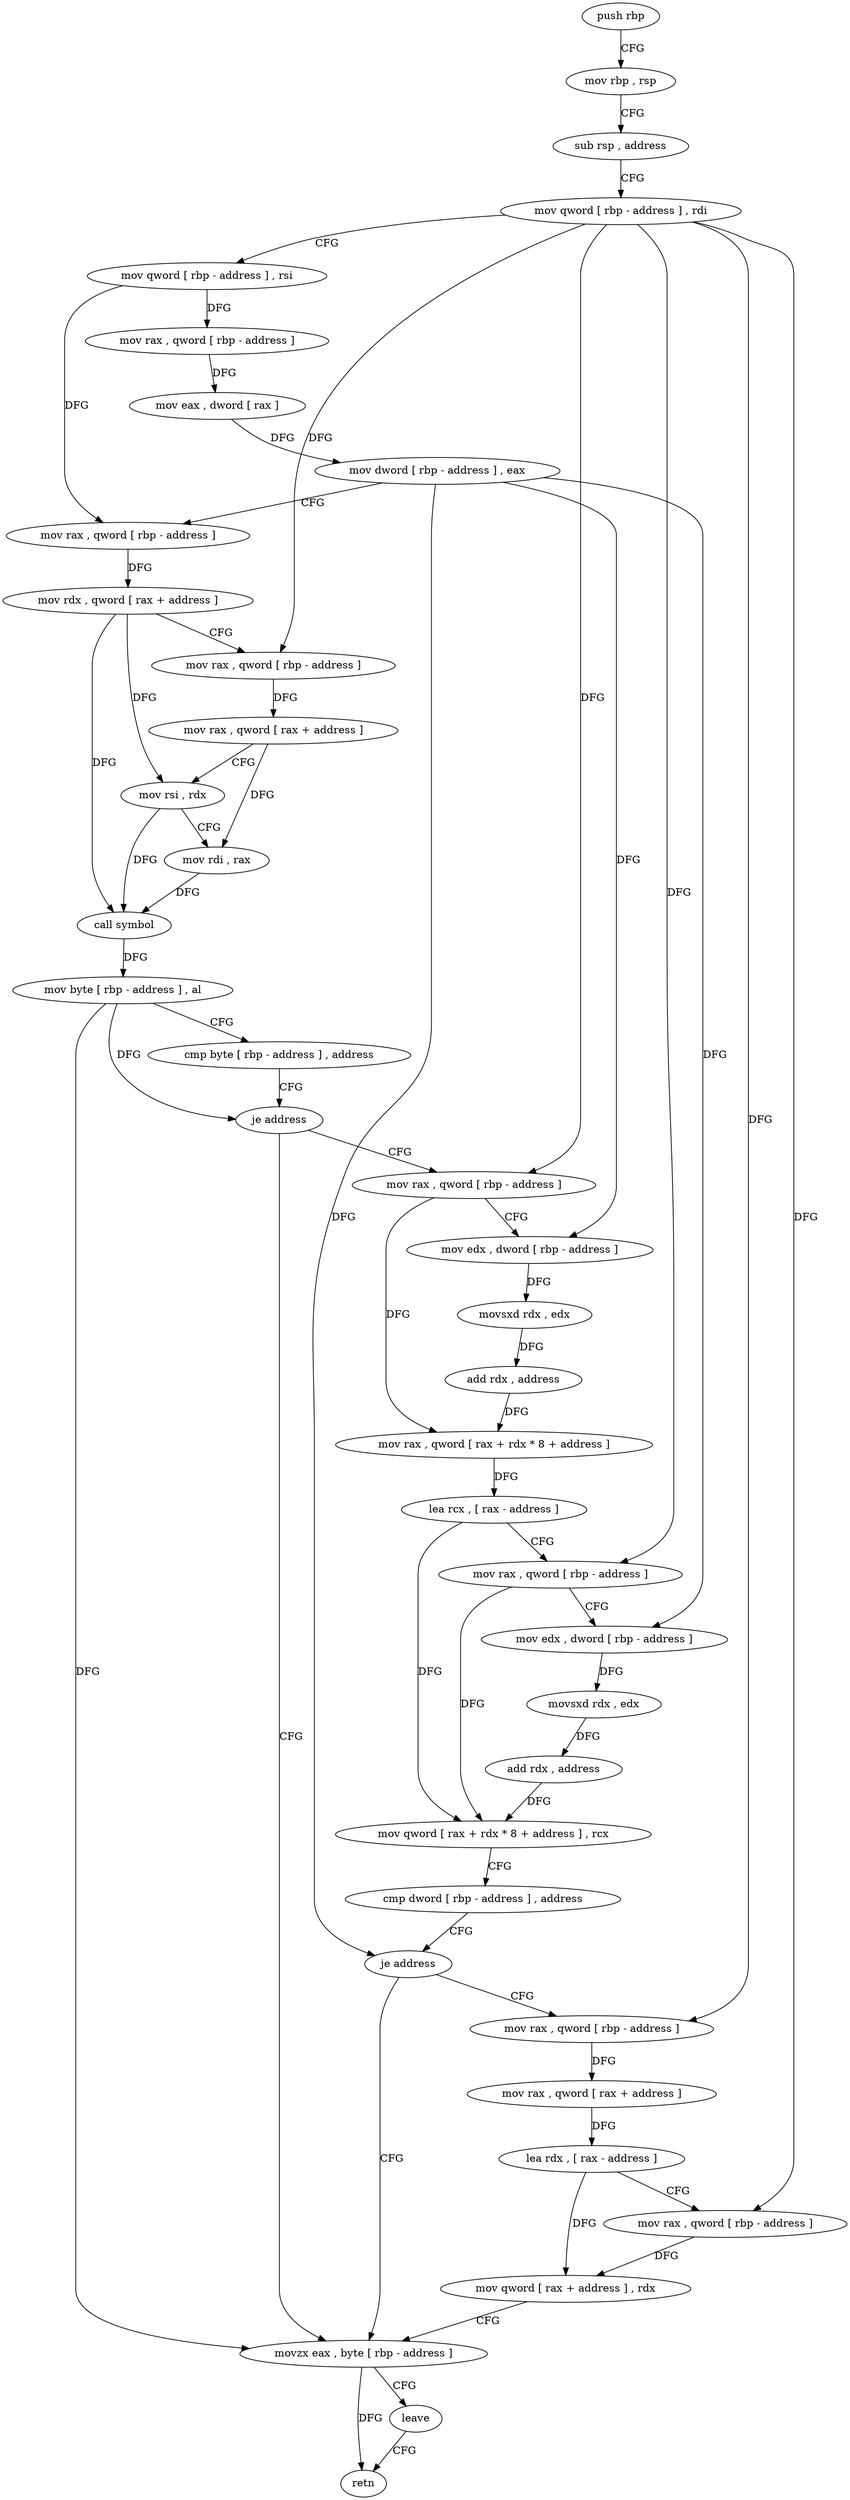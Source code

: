 digraph "func" {
"81922" [label = "push rbp" ]
"81923" [label = "mov rbp , rsp" ]
"81926" [label = "sub rsp , address" ]
"81930" [label = "mov qword [ rbp - address ] , rdi" ]
"81934" [label = "mov qword [ rbp - address ] , rsi" ]
"81938" [label = "mov rax , qword [ rbp - address ]" ]
"81942" [label = "mov eax , dword [ rax ]" ]
"81944" [label = "mov dword [ rbp - address ] , eax" ]
"81947" [label = "mov rax , qword [ rbp - address ]" ]
"81951" [label = "mov rdx , qword [ rax + address ]" ]
"81955" [label = "mov rax , qword [ rbp - address ]" ]
"81959" [label = "mov rax , qword [ rax + address ]" ]
"81966" [label = "mov rsi , rdx" ]
"81969" [label = "mov rdi , rax" ]
"81972" [label = "call symbol" ]
"81977" [label = "mov byte [ rbp - address ] , al" ]
"81980" [label = "cmp byte [ rbp - address ] , address" ]
"81984" [label = "je address" ]
"82060" [label = "movzx eax , byte [ rbp - address ]" ]
"81986" [label = "mov rax , qword [ rbp - address ]" ]
"82064" [label = "leave" ]
"82065" [label = "retn" ]
"81990" [label = "mov edx , dword [ rbp - address ]" ]
"81993" [label = "movsxd rdx , edx" ]
"81996" [label = "add rdx , address" ]
"82000" [label = "mov rax , qword [ rax + rdx * 8 + address ]" ]
"82005" [label = "lea rcx , [ rax - address ]" ]
"82009" [label = "mov rax , qword [ rbp - address ]" ]
"82013" [label = "mov edx , dword [ rbp - address ]" ]
"82016" [label = "movsxd rdx , edx" ]
"82019" [label = "add rdx , address" ]
"82023" [label = "mov qword [ rax + rdx * 8 + address ] , rcx" ]
"82028" [label = "cmp dword [ rbp - address ] , address" ]
"82032" [label = "je address" ]
"82034" [label = "mov rax , qword [ rbp - address ]" ]
"82038" [label = "mov rax , qword [ rax + address ]" ]
"82045" [label = "lea rdx , [ rax - address ]" ]
"82049" [label = "mov rax , qword [ rbp - address ]" ]
"82053" [label = "mov qword [ rax + address ] , rdx" ]
"81922" -> "81923" [ label = "CFG" ]
"81923" -> "81926" [ label = "CFG" ]
"81926" -> "81930" [ label = "CFG" ]
"81930" -> "81934" [ label = "CFG" ]
"81930" -> "81955" [ label = "DFG" ]
"81930" -> "81986" [ label = "DFG" ]
"81930" -> "82009" [ label = "DFG" ]
"81930" -> "82034" [ label = "DFG" ]
"81930" -> "82049" [ label = "DFG" ]
"81934" -> "81938" [ label = "DFG" ]
"81934" -> "81947" [ label = "DFG" ]
"81938" -> "81942" [ label = "DFG" ]
"81942" -> "81944" [ label = "DFG" ]
"81944" -> "81947" [ label = "CFG" ]
"81944" -> "81990" [ label = "DFG" ]
"81944" -> "82013" [ label = "DFG" ]
"81944" -> "82032" [ label = "DFG" ]
"81947" -> "81951" [ label = "DFG" ]
"81951" -> "81955" [ label = "CFG" ]
"81951" -> "81966" [ label = "DFG" ]
"81951" -> "81972" [ label = "DFG" ]
"81955" -> "81959" [ label = "DFG" ]
"81959" -> "81966" [ label = "CFG" ]
"81959" -> "81969" [ label = "DFG" ]
"81966" -> "81969" [ label = "CFG" ]
"81966" -> "81972" [ label = "DFG" ]
"81969" -> "81972" [ label = "DFG" ]
"81972" -> "81977" [ label = "DFG" ]
"81977" -> "81980" [ label = "CFG" ]
"81977" -> "81984" [ label = "DFG" ]
"81977" -> "82060" [ label = "DFG" ]
"81980" -> "81984" [ label = "CFG" ]
"81984" -> "82060" [ label = "CFG" ]
"81984" -> "81986" [ label = "CFG" ]
"82060" -> "82064" [ label = "CFG" ]
"82060" -> "82065" [ label = "DFG" ]
"81986" -> "81990" [ label = "CFG" ]
"81986" -> "82000" [ label = "DFG" ]
"82064" -> "82065" [ label = "CFG" ]
"81990" -> "81993" [ label = "DFG" ]
"81993" -> "81996" [ label = "DFG" ]
"81996" -> "82000" [ label = "DFG" ]
"82000" -> "82005" [ label = "DFG" ]
"82005" -> "82009" [ label = "CFG" ]
"82005" -> "82023" [ label = "DFG" ]
"82009" -> "82013" [ label = "CFG" ]
"82009" -> "82023" [ label = "DFG" ]
"82013" -> "82016" [ label = "DFG" ]
"82016" -> "82019" [ label = "DFG" ]
"82019" -> "82023" [ label = "DFG" ]
"82023" -> "82028" [ label = "CFG" ]
"82028" -> "82032" [ label = "CFG" ]
"82032" -> "82060" [ label = "CFG" ]
"82032" -> "82034" [ label = "CFG" ]
"82034" -> "82038" [ label = "DFG" ]
"82038" -> "82045" [ label = "DFG" ]
"82045" -> "82049" [ label = "CFG" ]
"82045" -> "82053" [ label = "DFG" ]
"82049" -> "82053" [ label = "DFG" ]
"82053" -> "82060" [ label = "CFG" ]
}
